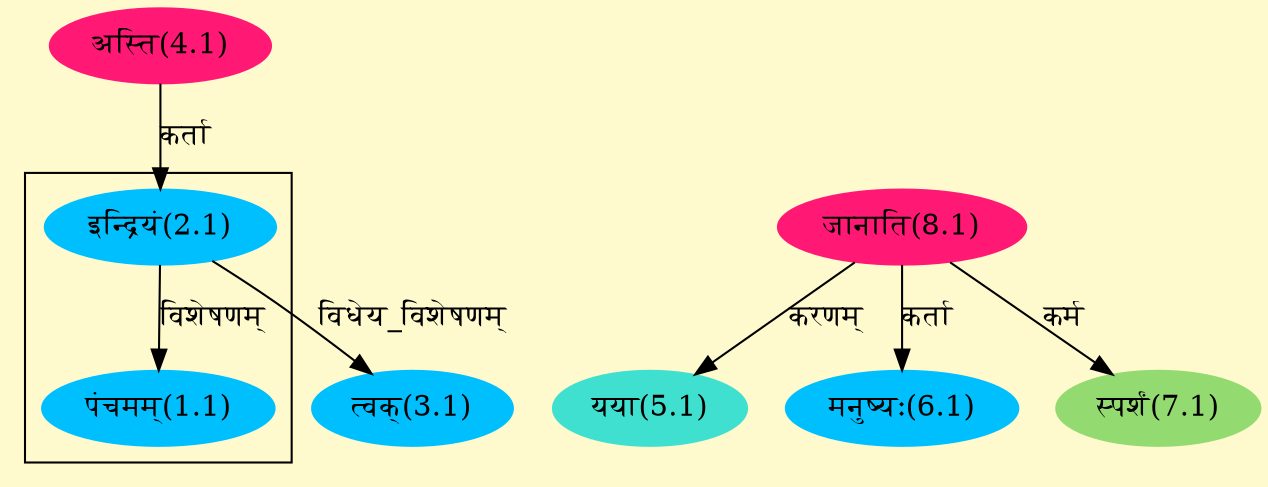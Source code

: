 digraph G{
rankdir=BT;
 compound=true;
 bgcolor="lemonchiffon1";

subgraph cluster_1{
Node1_1 [style=filled, color="#00BFFF" label = "पंचमम्(1.1)"]
Node2_1 [style=filled, color="#00BFFF" label = "इन्द्रियं(2.1)"]

}
Node2_1 [style=filled, color="#00BFFF" label = "इन्द्रियं(2.1)"]
Node4_1 [style=filled, color="#FF1975" label = "अस्ति(4.1)"]
Node3_1 [style=filled, color="#00BFFF" label = "त्वक्(3.1)"]
Node [style=filled, color="" label = "()"]
Node5_1 [style=filled, color="#40E0D0" label = "यया(5.1)"]
Node8_1 [style=filled, color="#FF1975" label = "जानाति(8.1)"]
Node6_1 [style=filled, color="#00BFFF" label = "मनुष्यः(6.1)"]
Node7_1 [style=filled, color="#93DB70" label = "स्पर्शं(7.1)"]
/* Start of Relations section */

Node1_1 -> Node2_1 [  label="विशेषणम्"  dir="back" ]
Node2_1 -> Node4_1 [  label="कर्ता"  dir="back" ]
Node3_1 -> Node2_1 [  label="विधेय_विशेषणम्"  dir="back" ]
Node5_1 -> Node8_1 [  label="करणम्"  dir="back" ]
Node6_1 -> Node8_1 [  label="कर्ता"  dir="back" ]
Node7_1 -> Node8_1 [  label="कर्म"  dir="back" ]
}
